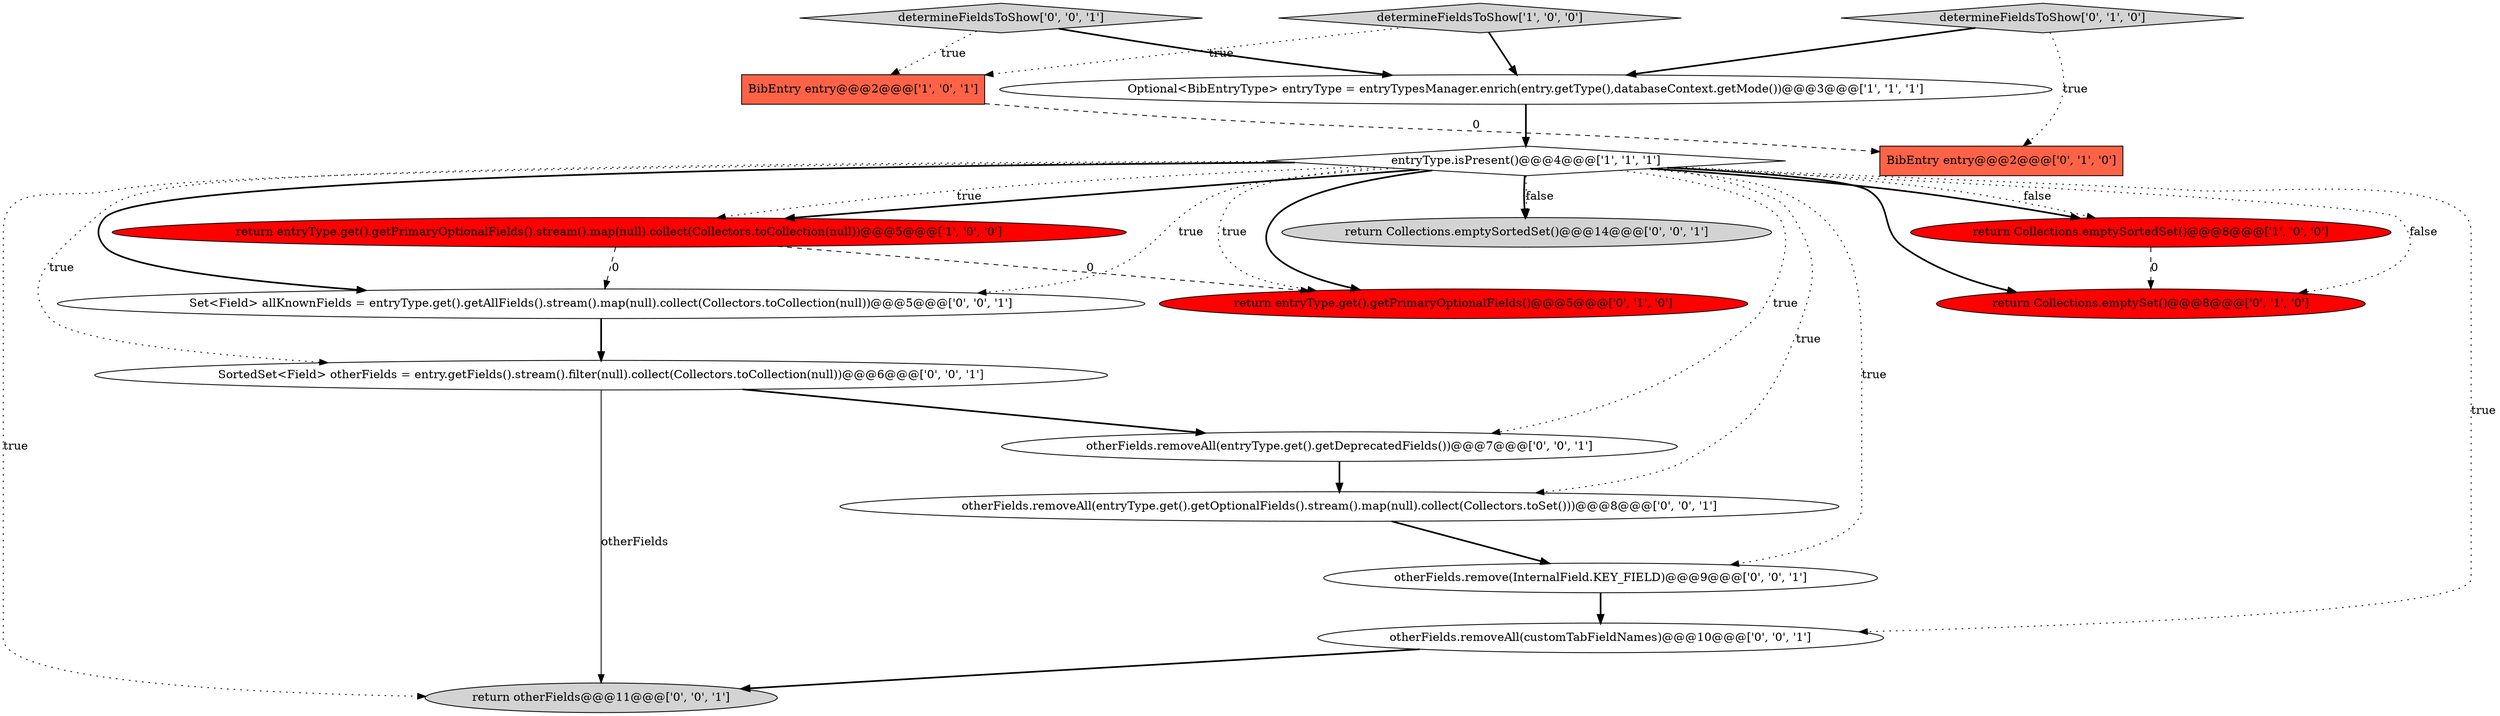 digraph {
2 [style = filled, label = "return Collections.emptySortedSet()@@@8@@@['1', '0', '0']", fillcolor = red, shape = ellipse image = "AAA1AAABBB1BBB"];
16 [style = filled, label = "otherFields.remove(InternalField.KEY_FIELD)@@@9@@@['0', '0', '1']", fillcolor = white, shape = ellipse image = "AAA0AAABBB3BBB"];
0 [style = filled, label = "return entryType.get().getPrimaryOptionalFields().stream().map(null).collect(Collectors.toCollection(null))@@@5@@@['1', '0', '0']", fillcolor = red, shape = ellipse image = "AAA1AAABBB1BBB"];
10 [style = filled, label = "determineFieldsToShow['0', '0', '1']", fillcolor = lightgray, shape = diamond image = "AAA0AAABBB3BBB"];
1 [style = filled, label = "Optional<BibEntryType> entryType = entryTypesManager.enrich(entry.getType(),databaseContext.getMode())@@@3@@@['1', '1', '1']", fillcolor = white, shape = ellipse image = "AAA0AAABBB1BBB"];
6 [style = filled, label = "BibEntry entry@@@2@@@['0', '1', '0']", fillcolor = tomato, shape = box image = "AAA1AAABBB2BBB"];
14 [style = filled, label = "otherFields.removeAll(entryType.get().getDeprecatedFields())@@@7@@@['0', '0', '1']", fillcolor = white, shape = ellipse image = "AAA0AAABBB3BBB"];
15 [style = filled, label = "return otherFields@@@11@@@['0', '0', '1']", fillcolor = lightgray, shape = ellipse image = "AAA0AAABBB3BBB"];
9 [style = filled, label = "determineFieldsToShow['0', '1', '0']", fillcolor = lightgray, shape = diamond image = "AAA0AAABBB2BBB"];
7 [style = filled, label = "return entryType.get().getPrimaryOptionalFields()@@@5@@@['0', '1', '0']", fillcolor = red, shape = ellipse image = "AAA1AAABBB2BBB"];
4 [style = filled, label = "BibEntry entry@@@2@@@['1', '0', '1']", fillcolor = tomato, shape = box image = "AAA0AAABBB1BBB"];
13 [style = filled, label = "return Collections.emptySortedSet()@@@14@@@['0', '0', '1']", fillcolor = lightgray, shape = ellipse image = "AAA0AAABBB3BBB"];
17 [style = filled, label = "Set<Field> allKnownFields = entryType.get().getAllFields().stream().map(null).collect(Collectors.toCollection(null))@@@5@@@['0', '0', '1']", fillcolor = white, shape = ellipse image = "AAA0AAABBB3BBB"];
5 [style = filled, label = "determineFieldsToShow['1', '0', '0']", fillcolor = lightgray, shape = diamond image = "AAA0AAABBB1BBB"];
18 [style = filled, label = "otherFields.removeAll(entryType.get().getOptionalFields().stream().map(null).collect(Collectors.toSet()))@@@8@@@['0', '0', '1']", fillcolor = white, shape = ellipse image = "AAA0AAABBB3BBB"];
12 [style = filled, label = "otherFields.removeAll(customTabFieldNames)@@@10@@@['0', '0', '1']", fillcolor = white, shape = ellipse image = "AAA0AAABBB3BBB"];
8 [style = filled, label = "return Collections.emptySet()@@@8@@@['0', '1', '0']", fillcolor = red, shape = ellipse image = "AAA1AAABBB2BBB"];
3 [style = filled, label = "entryType.isPresent()@@@4@@@['1', '1', '1']", fillcolor = white, shape = diamond image = "AAA0AAABBB1BBB"];
11 [style = filled, label = "SortedSet<Field> otherFields = entry.getFields().stream().filter(null).collect(Collectors.toCollection(null))@@@6@@@['0', '0', '1']", fillcolor = white, shape = ellipse image = "AAA0AAABBB3BBB"];
3->11 [style = dotted, label="true"];
3->7 [style = dotted, label="true"];
11->15 [style = solid, label="otherFields"];
11->14 [style = bold, label=""];
12->15 [style = bold, label=""];
1->3 [style = bold, label=""];
4->6 [style = dashed, label="0"];
9->6 [style = dotted, label="true"];
3->8 [style = dotted, label="false"];
2->8 [style = dashed, label="0"];
0->17 [style = dashed, label="0"];
5->4 [style = dotted, label="true"];
3->0 [style = bold, label=""];
3->14 [style = dotted, label="true"];
5->1 [style = bold, label=""];
3->2 [style = bold, label=""];
3->7 [style = bold, label=""];
3->12 [style = dotted, label="true"];
3->8 [style = bold, label=""];
3->18 [style = dotted, label="true"];
3->15 [style = dotted, label="true"];
3->0 [style = dotted, label="true"];
3->13 [style = bold, label=""];
3->17 [style = bold, label=""];
14->18 [style = bold, label=""];
3->17 [style = dotted, label="true"];
10->4 [style = dotted, label="true"];
9->1 [style = bold, label=""];
10->1 [style = bold, label=""];
3->2 [style = dotted, label="false"];
0->7 [style = dashed, label="0"];
3->13 [style = dotted, label="false"];
16->12 [style = bold, label=""];
3->16 [style = dotted, label="true"];
17->11 [style = bold, label=""];
18->16 [style = bold, label=""];
}

